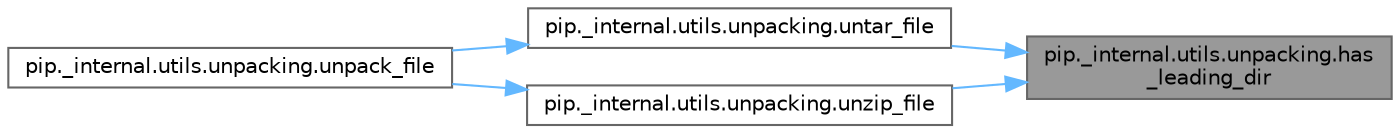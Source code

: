 digraph "pip._internal.utils.unpacking.has_leading_dir"
{
 // LATEX_PDF_SIZE
  bgcolor="transparent";
  edge [fontname=Helvetica,fontsize=10,labelfontname=Helvetica,labelfontsize=10];
  node [fontname=Helvetica,fontsize=10,shape=box,height=0.2,width=0.4];
  rankdir="RL";
  Node1 [id="Node000001",label="pip._internal.utils.unpacking.has\l_leading_dir",height=0.2,width=0.4,color="gray40", fillcolor="grey60", style="filled", fontcolor="black",tooltip=" "];
  Node1 -> Node2 [id="edge1_Node000001_Node000002",dir="back",color="steelblue1",style="solid",tooltip=" "];
  Node2 [id="Node000002",label="pip._internal.utils.unpacking.untar_file",height=0.2,width=0.4,color="grey40", fillcolor="white", style="filled",URL="$namespacepip_1_1__internal_1_1utils_1_1unpacking.html#a8e9d9b354f7f8ab47c9e4cd6d08934ee",tooltip=" "];
  Node2 -> Node3 [id="edge2_Node000002_Node000003",dir="back",color="steelblue1",style="solid",tooltip=" "];
  Node3 [id="Node000003",label="pip._internal.utils.unpacking.unpack_file",height=0.2,width=0.4,color="grey40", fillcolor="white", style="filled",URL="$namespacepip_1_1__internal_1_1utils_1_1unpacking.html#ab71fa52a3377621b0f58533662fe0d96",tooltip=" "];
  Node1 -> Node4 [id="edge3_Node000001_Node000004",dir="back",color="steelblue1",style="solid",tooltip=" "];
  Node4 [id="Node000004",label="pip._internal.utils.unpacking.unzip_file",height=0.2,width=0.4,color="grey40", fillcolor="white", style="filled",URL="$namespacepip_1_1__internal_1_1utils_1_1unpacking.html#a4c6549881b5007dff4fc61b93fbf3d2e",tooltip=" "];
  Node4 -> Node3 [id="edge4_Node000004_Node000003",dir="back",color="steelblue1",style="solid",tooltip=" "];
}
